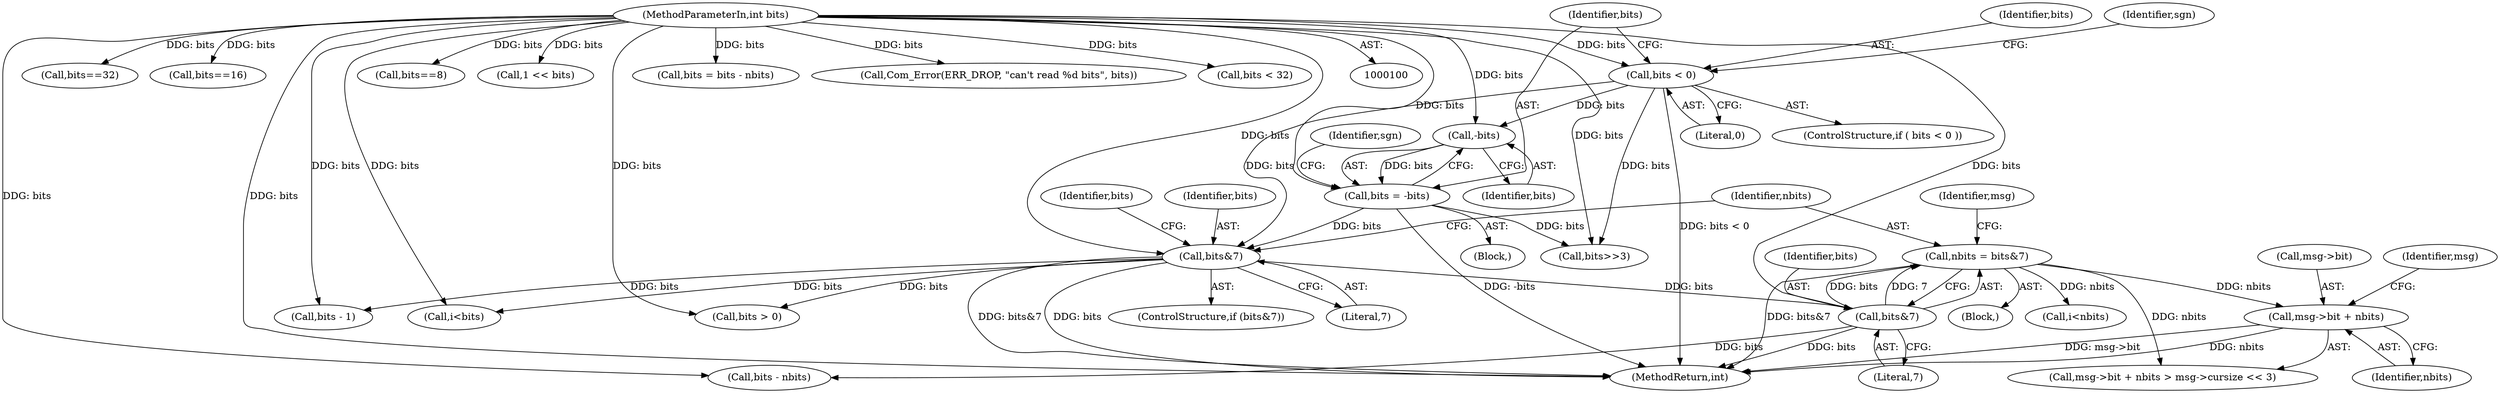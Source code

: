 digraph "0_ioq3_d2b1d124d4055c2fcbe5126863487c52fd58cca1_4@pointer" {
"1000273" [label="(Call,msg->bit + nbits)"];
"1000266" [label="(Call,nbits = bits&7)"];
"1000268" [label="(Call,bits&7)"];
"1000262" [label="(Call,bits&7)"];
"1000124" [label="(Call,bits < 0)"];
"1000102" [label="(MethodParameterIn,int bits)"];
"1000128" [label="(Call,bits = -bits)"];
"1000130" [label="(Call,-bits)"];
"1000226" [label="(Call,bits==32)"];
"1000195" [label="(Call,bits==16)"];
"1000272" [label="(Call,msg->bit + nbits > msg->cursize << 3)"];
"1000428" [label="(MethodReturn,int)"];
"1000138" [label="(Identifier,sgn)"];
"1000268" [label="(Call,bits&7)"];
"1000323" [label="(Identifier,bits)"];
"1000412" [label="(Call,bits - 1)"];
"1000123" [label="(ControlStructure,if ( bits < 0 ))"];
"1000273" [label="(Call,msg->bit + nbits)"];
"1000265" [label="(Block,)"];
"1000261" [label="(ControlStructure,if (bits&7))"];
"1000319" [label="(Call,bits - nbits)"];
"1000267" [label="(Identifier,nbits)"];
"1000170" [label="(Call,bits==8)"];
"1000129" [label="(Identifier,bits)"];
"1000266" [label="(Call,nbits = bits&7)"];
"1000270" [label="(Literal,7)"];
"1000422" [label="(Call,1 << bits)"];
"1000151" [label="(Call,bits>>3)"];
"1000317" [label="(Call,bits = bits - nbits)"];
"1000275" [label="(Identifier,msg)"];
"1000280" [label="(Identifier,msg)"];
"1000131" [label="(Identifier,bits)"];
"1000133" [label="(Identifier,sgn)"];
"1000252" [label="(Call,Com_Error(ERR_DROP, \"can't read %d bits\", bits))"];
"1000274" [label="(Call,msg->bit)"];
"1000128" [label="(Call,bits = -bits)"];
"1000126" [label="(Literal,0)"];
"1000102" [label="(MethodParameterIn,int bits)"];
"1000263" [label="(Identifier,bits)"];
"1000125" [label="(Identifier,bits)"];
"1000329" [label="(Call,i<bits)"];
"1000127" [label="(Block,)"];
"1000269" [label="(Identifier,bits)"];
"1000403" [label="(Call,bits < 32)"];
"1000264" [label="(Literal,7)"];
"1000277" [label="(Identifier,nbits)"];
"1000130" [label="(Call,-bits)"];
"1000299" [label="(Call,i<nbits)"];
"1000262" [label="(Call,bits&7)"];
"1000124" [label="(Call,bits < 0)"];
"1000400" [label="(Call,bits > 0)"];
"1000273" -> "1000272"  [label="AST: "];
"1000273" -> "1000277"  [label="CFG: "];
"1000274" -> "1000273"  [label="AST: "];
"1000277" -> "1000273"  [label="AST: "];
"1000280" -> "1000273"  [label="CFG: "];
"1000273" -> "1000428"  [label="DDG: msg->bit"];
"1000273" -> "1000428"  [label="DDG: nbits"];
"1000266" -> "1000273"  [label="DDG: nbits"];
"1000266" -> "1000265"  [label="AST: "];
"1000266" -> "1000268"  [label="CFG: "];
"1000267" -> "1000266"  [label="AST: "];
"1000268" -> "1000266"  [label="AST: "];
"1000275" -> "1000266"  [label="CFG: "];
"1000266" -> "1000428"  [label="DDG: bits&7"];
"1000268" -> "1000266"  [label="DDG: bits"];
"1000268" -> "1000266"  [label="DDG: 7"];
"1000266" -> "1000272"  [label="DDG: nbits"];
"1000266" -> "1000299"  [label="DDG: nbits"];
"1000268" -> "1000270"  [label="CFG: "];
"1000269" -> "1000268"  [label="AST: "];
"1000270" -> "1000268"  [label="AST: "];
"1000268" -> "1000428"  [label="DDG: bits"];
"1000262" -> "1000268"  [label="DDG: bits"];
"1000102" -> "1000268"  [label="DDG: bits"];
"1000268" -> "1000319"  [label="DDG: bits"];
"1000262" -> "1000261"  [label="AST: "];
"1000262" -> "1000264"  [label="CFG: "];
"1000263" -> "1000262"  [label="AST: "];
"1000264" -> "1000262"  [label="AST: "];
"1000267" -> "1000262"  [label="CFG: "];
"1000323" -> "1000262"  [label="CFG: "];
"1000262" -> "1000428"  [label="DDG: bits"];
"1000262" -> "1000428"  [label="DDG: bits&7"];
"1000124" -> "1000262"  [label="DDG: bits"];
"1000128" -> "1000262"  [label="DDG: bits"];
"1000102" -> "1000262"  [label="DDG: bits"];
"1000262" -> "1000329"  [label="DDG: bits"];
"1000262" -> "1000400"  [label="DDG: bits"];
"1000262" -> "1000412"  [label="DDG: bits"];
"1000124" -> "1000123"  [label="AST: "];
"1000124" -> "1000126"  [label="CFG: "];
"1000125" -> "1000124"  [label="AST: "];
"1000126" -> "1000124"  [label="AST: "];
"1000129" -> "1000124"  [label="CFG: "];
"1000138" -> "1000124"  [label="CFG: "];
"1000124" -> "1000428"  [label="DDG: bits < 0"];
"1000102" -> "1000124"  [label="DDG: bits"];
"1000124" -> "1000130"  [label="DDG: bits"];
"1000124" -> "1000151"  [label="DDG: bits"];
"1000102" -> "1000100"  [label="AST: "];
"1000102" -> "1000428"  [label="DDG: bits"];
"1000102" -> "1000128"  [label="DDG: bits"];
"1000102" -> "1000130"  [label="DDG: bits"];
"1000102" -> "1000151"  [label="DDG: bits"];
"1000102" -> "1000170"  [label="DDG: bits"];
"1000102" -> "1000195"  [label="DDG: bits"];
"1000102" -> "1000226"  [label="DDG: bits"];
"1000102" -> "1000252"  [label="DDG: bits"];
"1000102" -> "1000317"  [label="DDG: bits"];
"1000102" -> "1000319"  [label="DDG: bits"];
"1000102" -> "1000329"  [label="DDG: bits"];
"1000102" -> "1000400"  [label="DDG: bits"];
"1000102" -> "1000403"  [label="DDG: bits"];
"1000102" -> "1000412"  [label="DDG: bits"];
"1000102" -> "1000422"  [label="DDG: bits"];
"1000128" -> "1000127"  [label="AST: "];
"1000128" -> "1000130"  [label="CFG: "];
"1000129" -> "1000128"  [label="AST: "];
"1000130" -> "1000128"  [label="AST: "];
"1000133" -> "1000128"  [label="CFG: "];
"1000128" -> "1000428"  [label="DDG: -bits"];
"1000130" -> "1000128"  [label="DDG: bits"];
"1000128" -> "1000151"  [label="DDG: bits"];
"1000130" -> "1000131"  [label="CFG: "];
"1000131" -> "1000130"  [label="AST: "];
}
